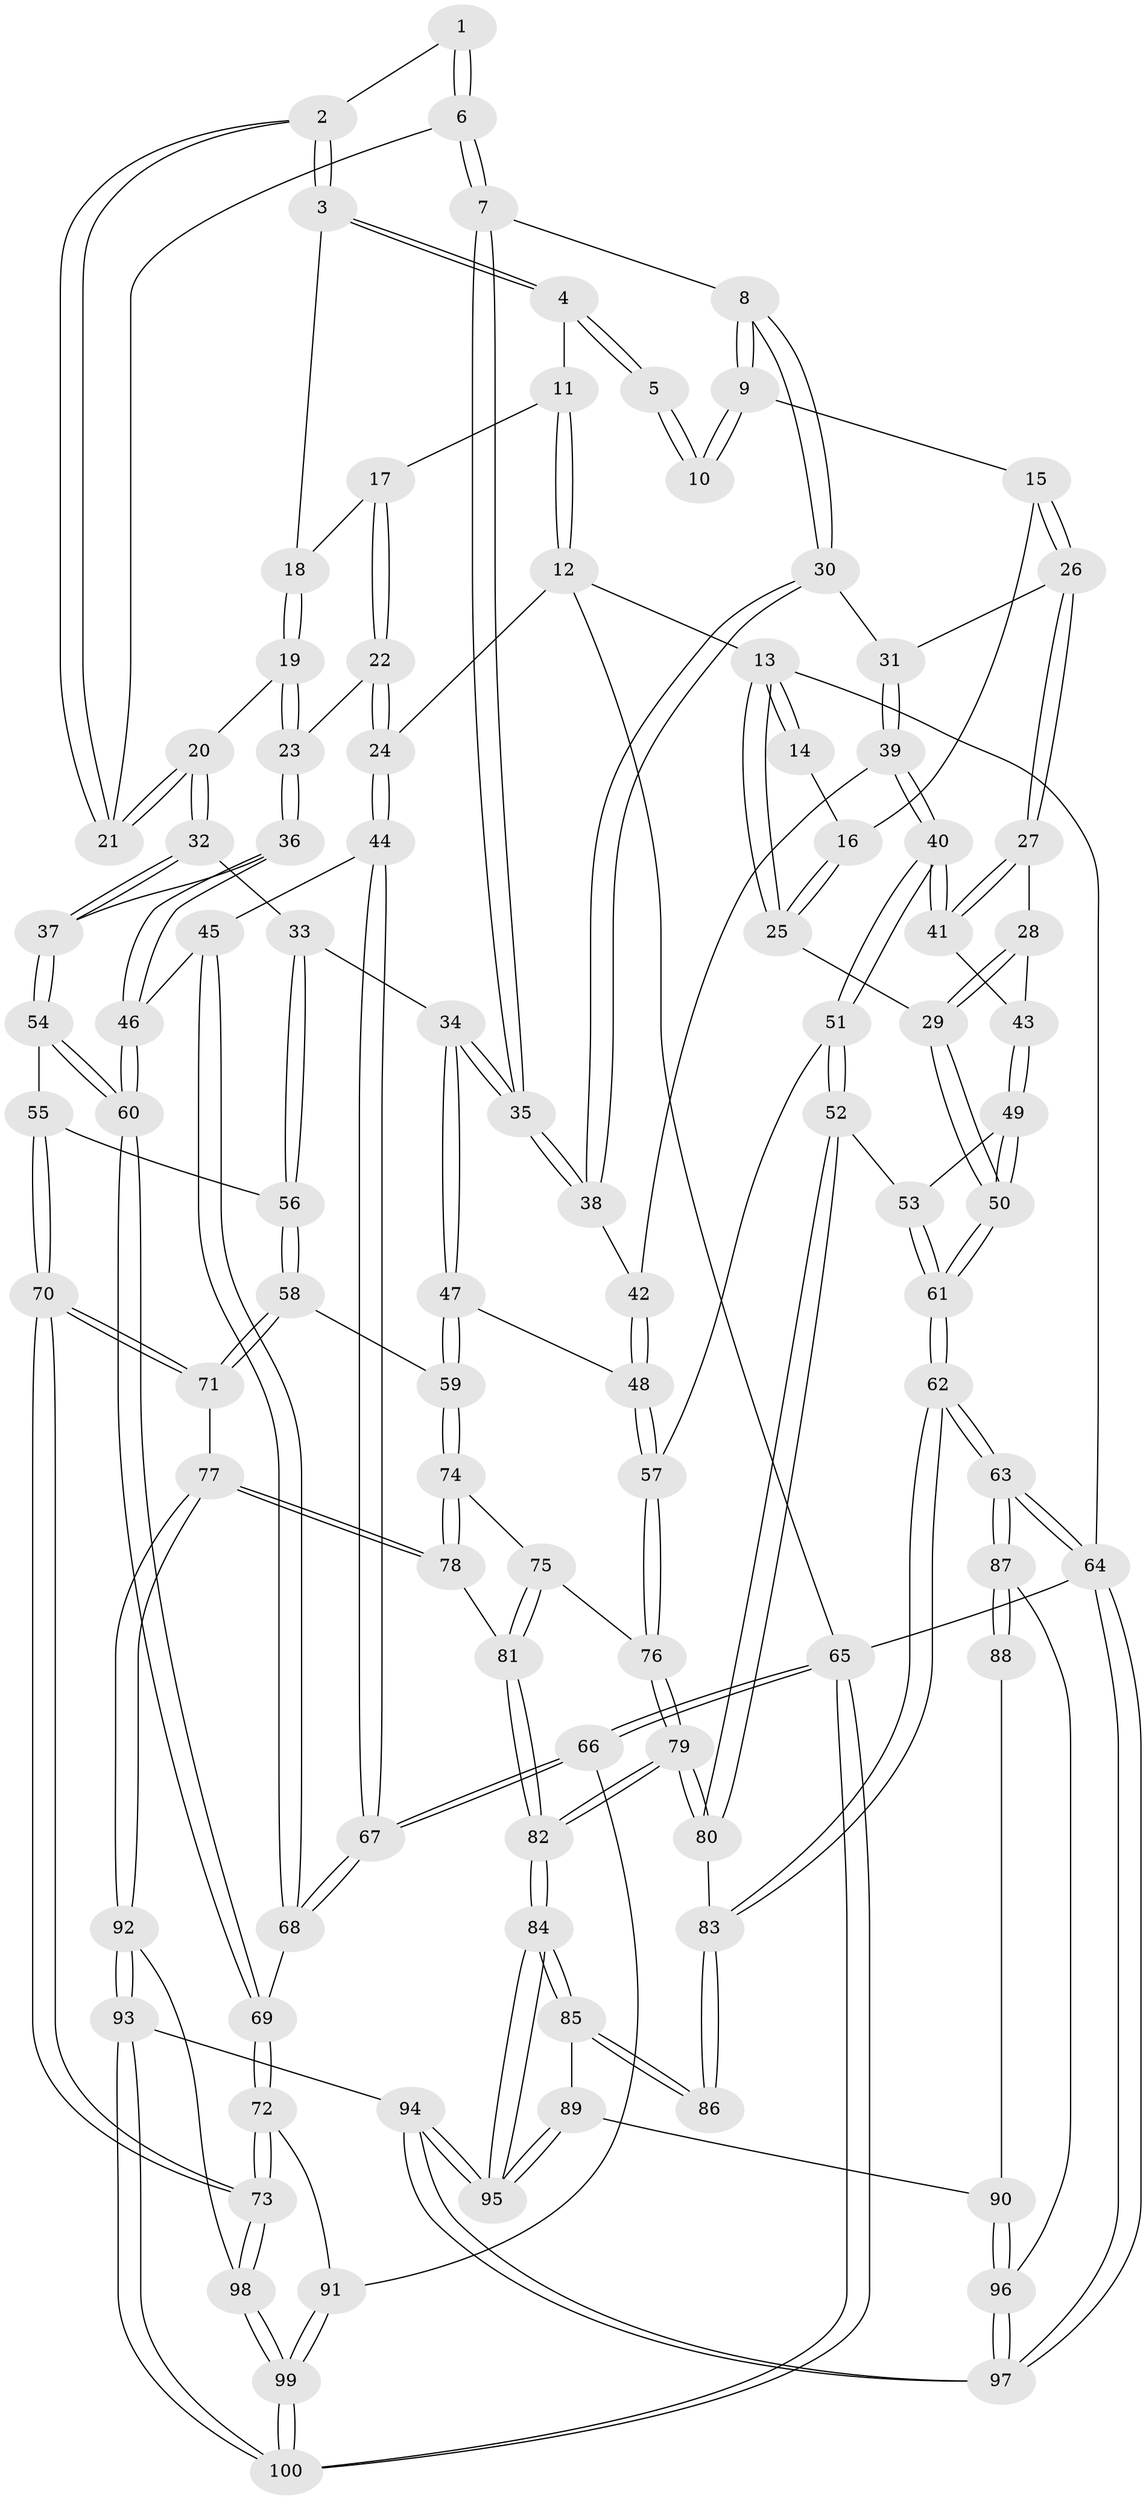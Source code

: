 // coarse degree distribution, {3: 0.16071428571428573, 4: 0.3392857142857143, 5: 0.375, 6: 0.10714285714285714, 2: 0.017857142857142856}
// Generated by graph-tools (version 1.1) at 2025/24/03/03/25 07:24:39]
// undirected, 100 vertices, 247 edges
graph export_dot {
graph [start="1"]
  node [color=gray90,style=filled];
  1 [pos="+0.46027632383851974+0"];
  2 [pos="+0.6755294321447569+0.05931543317985719"];
  3 [pos="+0.7544594033362726+0"];
  4 [pos="+0.821571897436686+0"];
  5 [pos="+0.35551600900276675+0"];
  6 [pos="+0.5267425089285128+0.142728721622595"];
  7 [pos="+0.5161866732089277+0.15623196136576414"];
  8 [pos="+0.33619546632237063+0.16447656290988102"];
  9 [pos="+0.33971046901037977+0"];
  10 [pos="+0.35273858310366035+0"];
  11 [pos="+0.8276674992365051+0"];
  12 [pos="+1+0"];
  13 [pos="+0+0"];
  14 [pos="+0+0"];
  15 [pos="+0.1532200693451862+0.12029633580296496"];
  16 [pos="+0.13077933255272683+0.09989301865133016"];
  17 [pos="+0.8443176192236133+0.15166361555144128"];
  18 [pos="+0.8206739677287018+0.1464964105448848"];
  19 [pos="+0.7440574700466952+0.17128536395057353"];
  20 [pos="+0.7106713522169956+0.1744188208671781"];
  21 [pos="+0.6642106425149615+0.08801894027461322"];
  22 [pos="+0.9960034554211306+0.24951364440968254"];
  23 [pos="+0.9917132489465195+0.2511100618437163"];
  24 [pos="+1+0.2159005255130552"];
  25 [pos="+0+0.11966617843502865"];
  26 [pos="+0.19056401122698968+0.21251896530366954"];
  27 [pos="+0.15886668943017282+0.23702611865543105"];
  28 [pos="+0.08762069909929254+0.27505167645018935"];
  29 [pos="+0+0.19437901151266299"];
  30 [pos="+0.2987088352336717+0.20443951697719517"];
  31 [pos="+0.2747313377480545+0.2199565149311068"];
  32 [pos="+0.7208199385961284+0.33358088719770845"];
  33 [pos="+0.6038982928401243+0.35008336049562583"];
  34 [pos="+0.5604457439655157+0.35175704542717706"];
  35 [pos="+0.5464670359955008+0.3422300358369722"];
  36 [pos="+0.7794189170305095+0.35070931136572225"];
  37 [pos="+0.7465742305179252+0.3483235185363177"];
  38 [pos="+0.5243968669312925+0.3445421724465553"];
  39 [pos="+0.32340676496764553+0.3817280048292534"];
  40 [pos="+0.2817269763874173+0.4827773341195048"];
  41 [pos="+0.20124636565419307+0.387503737334272"];
  42 [pos="+0.4549956720678097+0.3723383081691495"];
  43 [pos="+0.08895833776588188+0.3925672023422202"];
  44 [pos="+1+0.3895364853732436"];
  45 [pos="+0.8953694830491281+0.5182932542743837"];
  46 [pos="+0.8757697824144637+0.5073283770298768"];
  47 [pos="+0.5335462395559117+0.5493845815998458"];
  48 [pos="+0.4063962473698435+0.5567163181104358"];
  49 [pos="+0.08424708212178493+0.4283343548866889"];
  50 [pos="+0+0.511141500383559"];
  51 [pos="+0.26628091720603303+0.5699099715778897"];
  52 [pos="+0.2292308379460213+0.585412263089788"];
  53 [pos="+0.14796588156426205+0.5074956307523858"];
  54 [pos="+0.7053066973932852+0.5617136674092632"];
  55 [pos="+0.6835836994134589+0.5667652777953384"];
  56 [pos="+0.6715043136396969+0.5666278448255204"];
  57 [pos="+0.31423338167739884+0.5834388509756134"];
  58 [pos="+0.6051741181377632+0.5750703610748198"];
  59 [pos="+0.5512290795131115+0.5657664955876986"];
  60 [pos="+0.7214556109074294+0.5697829323273029"];
  61 [pos="+0+0.570098726417184"];
  62 [pos="+0+0.6292130773022911"];
  63 [pos="+0+0.7854417259528251"];
  64 [pos="+0+1"];
  65 [pos="+1+1"];
  66 [pos="+1+0.8394060713344211"];
  67 [pos="+1+0.6777792226882932"];
  68 [pos="+0.898221558825225+0.6156539269446202"];
  69 [pos="+0.8254458617849733+0.7111309886284355"];
  70 [pos="+0.6683853773771892+0.793530970573972"];
  71 [pos="+0.6499036955925896+0.7853766419076906"];
  72 [pos="+0.8224538127476416+0.7549116661042223"];
  73 [pos="+0.683554307611563+0.803811717651884"];
  74 [pos="+0.5310934989609493+0.6758793608364163"];
  75 [pos="+0.40159732103696133+0.6912334191338365"];
  76 [pos="+0.38225625452074036+0.6817171003550457"];
  77 [pos="+0.5689602651993709+0.7708641404959041"];
  78 [pos="+0.5617216563191223+0.7663331719250064"];
  79 [pos="+0.3415594306290313+0.8981801553540983"];
  80 [pos="+0.20951733889760427+0.6111006289656776"];
  81 [pos="+0.47485669160016486+0.7774505223621366"];
  82 [pos="+0.34570901146098276+0.9344744456279952"];
  83 [pos="+0.20203786797835033+0.6171143569140668"];
  84 [pos="+0.31851815205932604+1"];
  85 [pos="+0.18197666773014495+0.7055614812973674"];
  86 [pos="+0.18962856597416874+0.6456562033107635"];
  87 [pos="+0+0.7919729062839208"];
  88 [pos="+0.11754549100888807+0.7028913992065837"];
  89 [pos="+0.13314840525428603+0.8177082714750927"];
  90 [pos="+0.06678371438632033+0.8198674552845239"];
  91 [pos="+0.8647402186929359+0.788062095147359"];
  92 [pos="+0.404987944478817+1"];
  93 [pos="+0.3693259551703936+1"];
  94 [pos="+0.3197412177786345+1"];
  95 [pos="+0.31654015569573346+1"];
  96 [pos="+0.05717832829795002+0.8221252589200926"];
  97 [pos="+0.1784061033563953+1"];
  98 [pos="+0.6754995749766383+0.8637192081203001"];
  99 [pos="+0.8380144599207832+1"];
  100 [pos="+0.8851285523362395+1"];
  1 -- 2;
  1 -- 6;
  1 -- 6;
  2 -- 3;
  2 -- 3;
  2 -- 21;
  2 -- 21;
  3 -- 4;
  3 -- 4;
  3 -- 18;
  4 -- 5;
  4 -- 5;
  4 -- 11;
  5 -- 10;
  5 -- 10;
  6 -- 7;
  6 -- 7;
  6 -- 21;
  7 -- 8;
  7 -- 35;
  7 -- 35;
  8 -- 9;
  8 -- 9;
  8 -- 30;
  8 -- 30;
  9 -- 10;
  9 -- 10;
  9 -- 15;
  11 -- 12;
  11 -- 12;
  11 -- 17;
  12 -- 13;
  12 -- 24;
  12 -- 65;
  13 -- 14;
  13 -- 14;
  13 -- 25;
  13 -- 25;
  13 -- 64;
  14 -- 16;
  15 -- 16;
  15 -- 26;
  15 -- 26;
  16 -- 25;
  16 -- 25;
  17 -- 18;
  17 -- 22;
  17 -- 22;
  18 -- 19;
  18 -- 19;
  19 -- 20;
  19 -- 23;
  19 -- 23;
  20 -- 21;
  20 -- 21;
  20 -- 32;
  20 -- 32;
  22 -- 23;
  22 -- 24;
  22 -- 24;
  23 -- 36;
  23 -- 36;
  24 -- 44;
  24 -- 44;
  25 -- 29;
  26 -- 27;
  26 -- 27;
  26 -- 31;
  27 -- 28;
  27 -- 41;
  27 -- 41;
  28 -- 29;
  28 -- 29;
  28 -- 43;
  29 -- 50;
  29 -- 50;
  30 -- 31;
  30 -- 38;
  30 -- 38;
  31 -- 39;
  31 -- 39;
  32 -- 33;
  32 -- 37;
  32 -- 37;
  33 -- 34;
  33 -- 56;
  33 -- 56;
  34 -- 35;
  34 -- 35;
  34 -- 47;
  34 -- 47;
  35 -- 38;
  35 -- 38;
  36 -- 37;
  36 -- 46;
  36 -- 46;
  37 -- 54;
  37 -- 54;
  38 -- 42;
  39 -- 40;
  39 -- 40;
  39 -- 42;
  40 -- 41;
  40 -- 41;
  40 -- 51;
  40 -- 51;
  41 -- 43;
  42 -- 48;
  42 -- 48;
  43 -- 49;
  43 -- 49;
  44 -- 45;
  44 -- 67;
  44 -- 67;
  45 -- 46;
  45 -- 68;
  45 -- 68;
  46 -- 60;
  46 -- 60;
  47 -- 48;
  47 -- 59;
  47 -- 59;
  48 -- 57;
  48 -- 57;
  49 -- 50;
  49 -- 50;
  49 -- 53;
  50 -- 61;
  50 -- 61;
  51 -- 52;
  51 -- 52;
  51 -- 57;
  52 -- 53;
  52 -- 80;
  52 -- 80;
  53 -- 61;
  53 -- 61;
  54 -- 55;
  54 -- 60;
  54 -- 60;
  55 -- 56;
  55 -- 70;
  55 -- 70;
  56 -- 58;
  56 -- 58;
  57 -- 76;
  57 -- 76;
  58 -- 59;
  58 -- 71;
  58 -- 71;
  59 -- 74;
  59 -- 74;
  60 -- 69;
  60 -- 69;
  61 -- 62;
  61 -- 62;
  62 -- 63;
  62 -- 63;
  62 -- 83;
  62 -- 83;
  63 -- 64;
  63 -- 64;
  63 -- 87;
  63 -- 87;
  64 -- 97;
  64 -- 97;
  64 -- 65;
  65 -- 66;
  65 -- 66;
  65 -- 100;
  65 -- 100;
  66 -- 67;
  66 -- 67;
  66 -- 91;
  67 -- 68;
  67 -- 68;
  68 -- 69;
  69 -- 72;
  69 -- 72;
  70 -- 71;
  70 -- 71;
  70 -- 73;
  70 -- 73;
  71 -- 77;
  72 -- 73;
  72 -- 73;
  72 -- 91;
  73 -- 98;
  73 -- 98;
  74 -- 75;
  74 -- 78;
  74 -- 78;
  75 -- 76;
  75 -- 81;
  75 -- 81;
  76 -- 79;
  76 -- 79;
  77 -- 78;
  77 -- 78;
  77 -- 92;
  77 -- 92;
  78 -- 81;
  79 -- 80;
  79 -- 80;
  79 -- 82;
  79 -- 82;
  80 -- 83;
  81 -- 82;
  81 -- 82;
  82 -- 84;
  82 -- 84;
  83 -- 86;
  83 -- 86;
  84 -- 85;
  84 -- 85;
  84 -- 95;
  84 -- 95;
  85 -- 86;
  85 -- 86;
  85 -- 89;
  87 -- 88;
  87 -- 88;
  87 -- 96;
  88 -- 90;
  89 -- 90;
  89 -- 95;
  89 -- 95;
  90 -- 96;
  90 -- 96;
  91 -- 99;
  91 -- 99;
  92 -- 93;
  92 -- 93;
  92 -- 98;
  93 -- 94;
  93 -- 100;
  93 -- 100;
  94 -- 95;
  94 -- 95;
  94 -- 97;
  94 -- 97;
  96 -- 97;
  96 -- 97;
  98 -- 99;
  98 -- 99;
  99 -- 100;
  99 -- 100;
}
